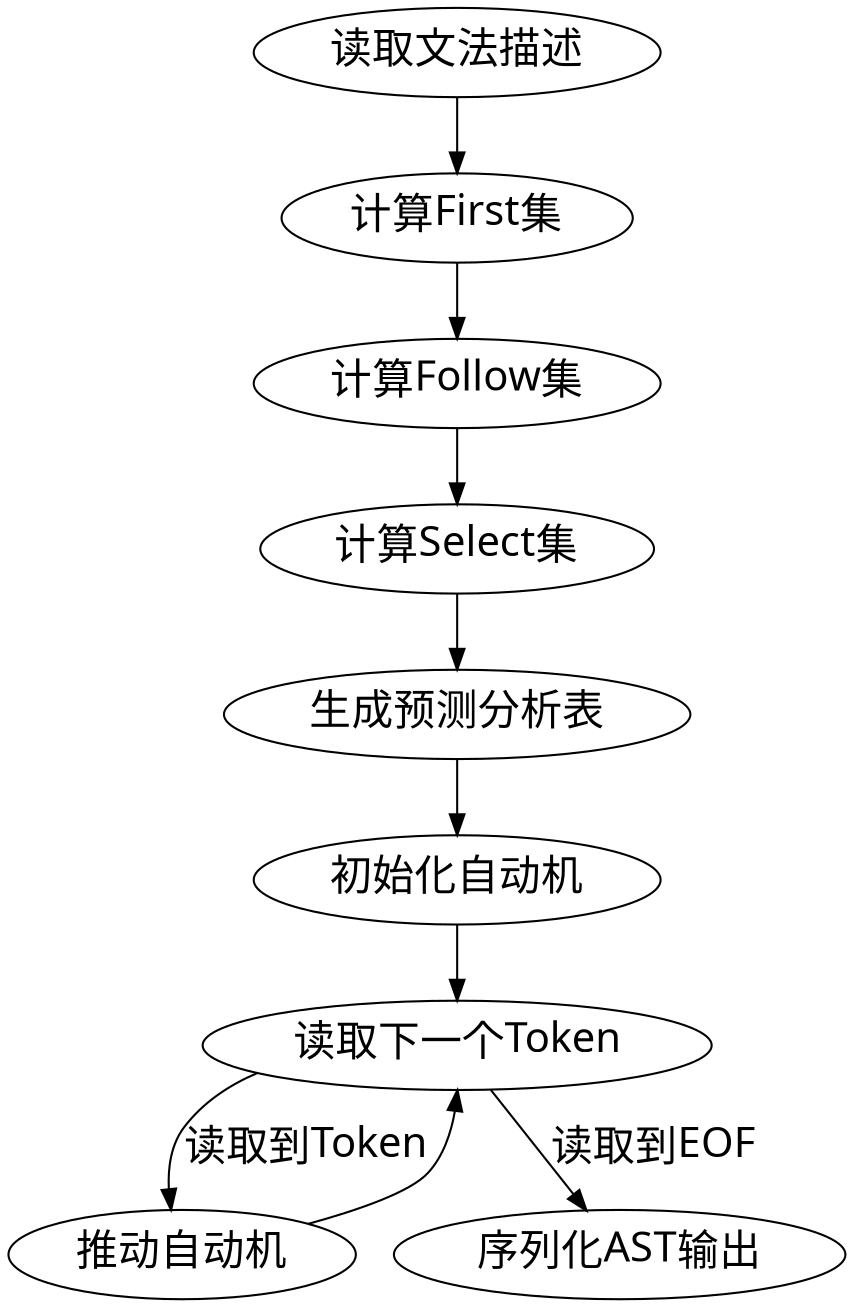 digraph flow {
    node [fontsize=20 fontname="Microsoft YaHei"]
    edge [fontsize=20 fontname="Microsoft YaHei"]

    s0 [label="读取文法描述"]
    s1 [label="计算First集"]
    s2 [label="计算Follow集"]
    s3 [label="计算Select集"]
    s4 [label="生成预测分析表"]
    s5 [label="初始化自动机"]
    s6 [label="读取下一个Token"]
    s7 [label="推动自动机"]
    s8 [label="序列化AST输出"]

    s0 -> s1
    s1 -> s2
    s2 -> s3
    s3 -> s4
    s4 -> s5
    s5 -> s6
    s6 -> s7 [label="读取到Token"]
    s7 -> s6
    s6 -> s8 [label="读取到EOF"]
}
